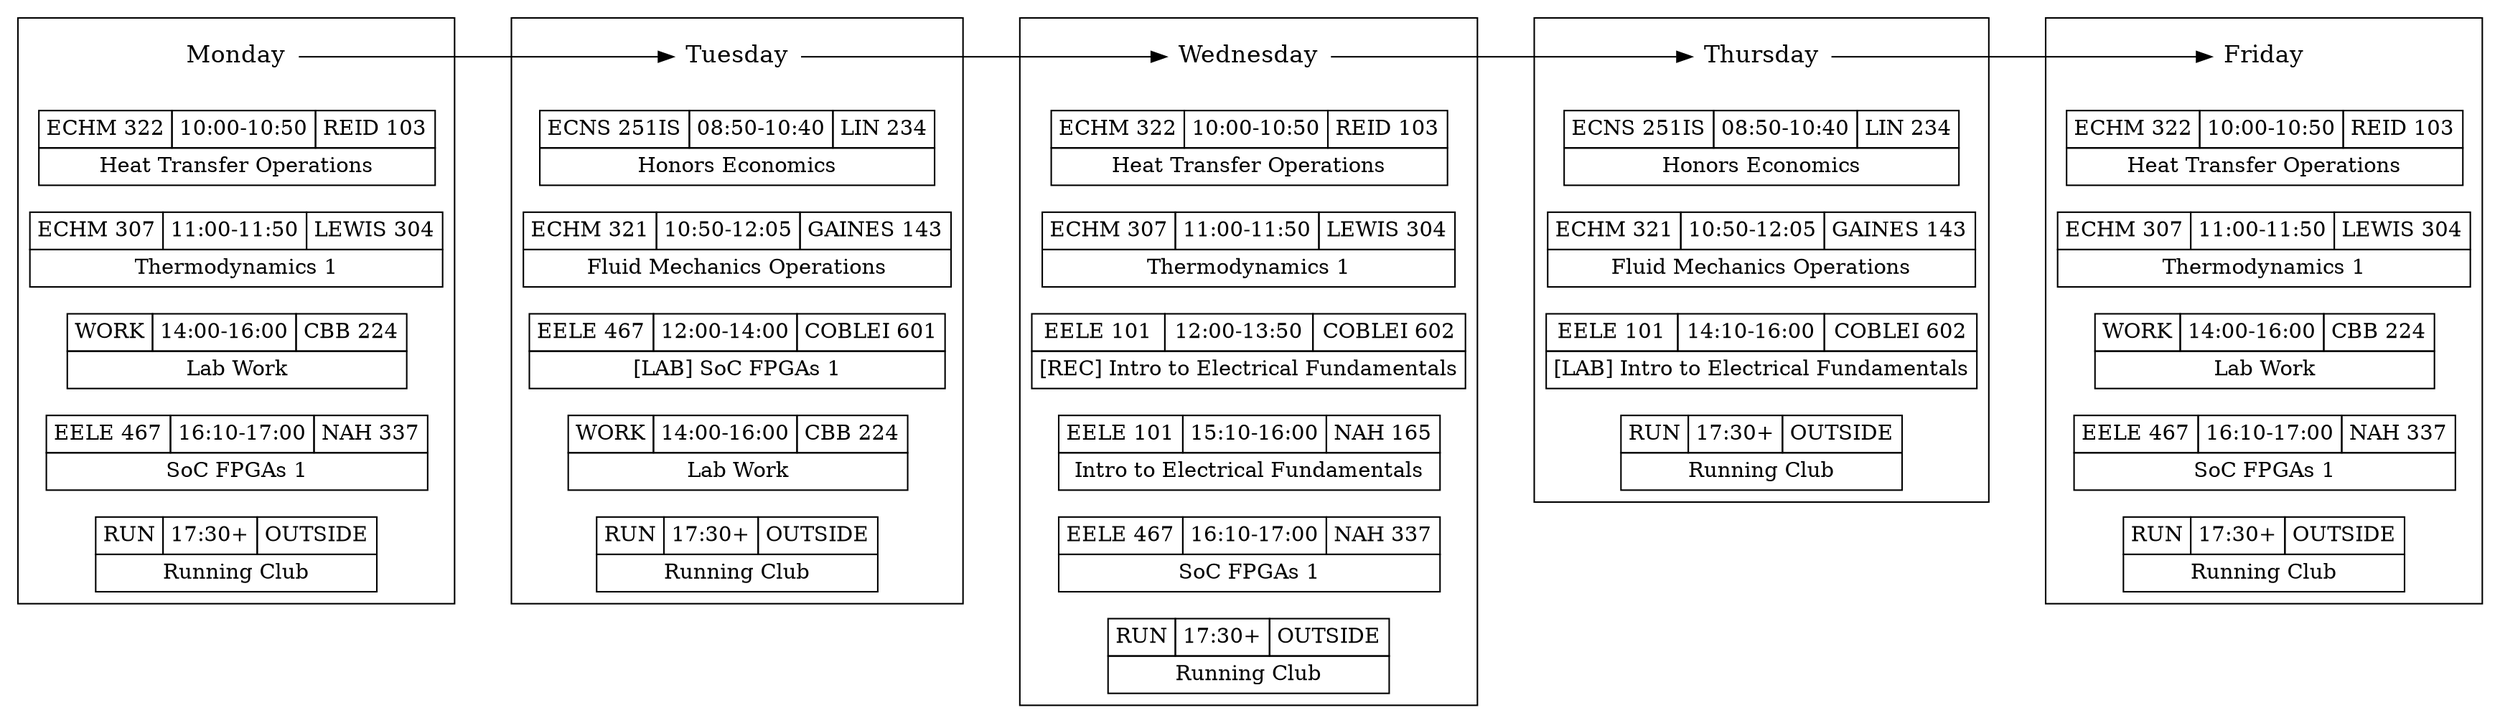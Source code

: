 digraph schedule {
    ranksep=.75; rankdir=LR; splines=false;

    {node [shape=plaintext,fontsize=16];
        "Monday" -> "Tuesday" -> "Wednesday" -> "Thursday"
        -> "Friday";
    }

    {node [shape=none, margin=0]
        subgraph clustermonday { rank = same; "Monday"; "ECHM322-m"; "ECHM307-m"; "WORK-m"; "EELE467-m"; "RUN-m"; }
    }

    "ECHM322-m" [label=<
    <TABLE BORDER="0" CELLBORDER="1" CELLSPACING="0" CELLPADDING="4">
    <TR>
    <TD>ECHM 322</TD>
    <TD>10:00-10:50</TD>
    <TD>REID 103</TD>
    </TR>
    <TR><TD COLSPAN="3">Heat Transfer Operations</TD></TR>
    </TABLE>>];

    "ECHM307-m" [label=<
    <TABLE BORDER="0" CELLBORDER="1" CELLSPACING="0" CELLPADDING="4">
    <TR>
    <TD>ECHM 307</TD>
    <TD>11:00-11:50</TD>
    <TD>LEWIS 304</TD>
    </TR>
    <TR><TD COLSPAN="3">Thermodynamics 1</TD></TR>
    </TABLE>>];

    "EELE467-m" [label=<
    <TABLE BORDER="0" CELLBORDER="1" CELLSPACING="0" CELLPADDING="4">
    <TR>
    <TD>EELE 467</TD>
    <TD>16:10-17:00</TD>
    <TD>NAH 337</TD>
    </TR>
    <TR><TD COLSPAN="3">SoC FPGAs 1</TD></TR>
    </TABLE>>];

    "WORK-m" [label=<
    <TABLE BORDER="0" CELLBORDER="1" CELLSPACING="0" CELLPADDING="4">
    <TR>
    <TD>WORK</TD>
    <TD>14:00-16:00</TD>
    <TD>CBB 224</TD>
    </TR>
    <TR><TD COLSPAN="3">Lab Work</TD></TR>
    </TABLE>>];

    "RUN-m" [label=<
    <TABLE BORDER="0" CELLBORDER="1" CELLSPACING="0" CELLPADDING="4">
    <TR>
    <TD>RUN</TD>
    <TD>17:30+</TD>
    <TD>OUTSIDE</TD>
    </TR>
    <TR><TD COLSPAN="3">Running Club</TD></TR>
    </TABLE>>];

    {node [shape=none, margin=0]
        subgraph clustertuesday { rank = same; "Tuesday"; "ECNS251IS-t"; "ECHM321-t"; "EELE467-t-lab"; "WORK-t"; "RUN-t"; }
    }

    "ECNS251IS-t" [label=<
    <TABLE BORDER="0" CELLBORDER="1" CELLSPACING="0" CELLPADDING="4">
    <TR>
    <TD>ECNS 251IS</TD>
    <TD>08:50-10:40</TD>
    <TD>LIN 234</TD>
    </TR>
    <TR><TD COLSPAN="3">Honors Economics</TD></TR>
    </TABLE>>];

    "ECHM321-t" [label=<
    <TABLE BORDER="0" CELLBORDER="1" CELLSPACING="0" CELLPADDING="4">
    <TR>
    <TD>ECHM 321</TD>
    <TD>10:50-12:05</TD>
    <TD>GAINES 143</TD>
    </TR>
    <TR><TD COLSPAN="3">Fluid Mechanics Operations</TD></TR>
    </TABLE>>];

    "EELE467-t-lab" [label=<
    <TABLE BORDER="0" CELLBORDER="1" CELLSPACING="0" CELLPADDING="4">
    <TR>
    <TD>EELE 467</TD>
    <TD>12:00-14:00</TD>
    <TD>COBLEI 601</TD>
    </TR>
    <TR><TD COLSPAN="3">[LAB] SoC FPGAs 1</TD></TR>
    </TABLE>>];

    "WORK-t" [label=<
    <TABLE BORDER="0" CELLBORDER="1" CELLSPACING="0" CELLPADDING="4">
    <TR>
    <TD>WORK</TD>
    <TD>14:00-16:00</TD>
    <TD>CBB 224</TD>
    </TR>
    <TR><TD COLSPAN="3">Lab Work</TD></TR>
    </TABLE>>];

    "RUN-t" [label=<
    <TABLE BORDER="0" CELLBORDER="1" CELLSPACING="0" CELLPADDING="4">
    <TR>
    <TD>RUN</TD>
    <TD>17:30+</TD>
    <TD>OUTSIDE</TD>
    </TR>
    <TR><TD COLSPAN="3">Running Club</TD></TR>
    </TABLE>>];

    {node [shape=none, margin=0]
        subgraph clusterwednesday { rank = same; "Wednesday"; "ECHM322-w"; "ECHM307-w"; "EELE101-w-rec"; "EELE101-w"; "EELE467-w"; "RUN-w"; }
    }

    "ECHM322-w" [label=<
    <TABLE BORDER="0" CELLBORDER="1" CELLSPACING="0" CELLPADDING="4">
    <TR>
    <TD>ECHM 322</TD>
    <TD>10:00-10:50</TD>
    <TD>REID 103</TD>
    </TR>
    <TR><TD COLSPAN="3">Heat Transfer Operations</TD></TR>
    </TABLE>>];

    "ECHM307-w" [label=<
    <TABLE BORDER="0" CELLBORDER="1" CELLSPACING="0" CELLPADDING="4">
    <TR>
    <TD>ECHM 307</TD>
    <TD>11:00-11:50</TD>
    <TD>LEWIS 304</TD>
    </TR>
    <TR><TD COLSPAN="3">Thermodynamics 1</TD></TR>
    </TABLE>>];

    "EELE101-w-rec" [label=<
    <TABLE BORDER="0" CELLBORDER="1" CELLSPACING="0" CELLPADDING="4">
    <TR>
    <TD>EELE 101</TD>
    <TD>12:00-13:50</TD>
    <TD>COBLEI 602</TD>
    </TR>
    <TR><TD COLSPAN="3">[REC] Intro to Electrical Fundamentals</TD></TR>
    </TABLE>>];

    "EELE101-w" [label=<
    <TABLE BORDER="0" CELLBORDER="1" CELLSPACING="0" CELLPADDING="4">
    <TR>
    <TD>EELE 101</TD>
    <TD>15:10-16:00</TD>
    <TD>NAH 165</TD>
    </TR>
    <TR><TD COLSPAN="3">Intro to Electrical Fundamentals</TD></TR>
    </TABLE>>];

    "EELE467-w" [label=<
    <TABLE BORDER="0" CELLBORDER="1" CELLSPACING="0" CELLPADDING="4">
    <TR>
    <TD>EELE 467</TD>
    <TD>16:10-17:00</TD>
    <TD>NAH 337</TD>
    </TR>
    <TR><TD COLSPAN="3">SoC FPGAs 1</TD></TR>
    </TABLE>>];

    "RUN-w" [label=<
    <TABLE BORDER="0" CELLBORDER="1" CELLSPACING="0" CELLPADDING="4">
    <TR>
    <TD>RUN</TD>
    <TD>17:30+</TD>
    <TD>OUTSIDE</TD>
    </TR>
    <TR><TD COLSPAN="3">Running Club</TD></TR>
    </TABLE>>];

    {node [shape=none, margin=0]
        subgraph clusterthursday { rank = same; "Thursday"; "ECNS251IS-r"; "ECHM321-r"; "EELE101-r-lab"; "RUN-r"; }
    }

    "ECNS251IS-r" [label=<
    <TABLE BORDER="0" CELLBORDER="1" CELLSPACING="0" CELLPADDING="4">
    <TR>
    <TD>ECNS 251IS</TD>
    <TD>08:50-10:40</TD>
    <TD>LIN 234</TD>
    </TR>
    <TR><TD COLSPAN="3">Honors Economics</TD></TR>
    </TABLE>>];

    "ECHM321-r" [label=<
    <TABLE BORDER="0" CELLBORDER="1" CELLSPACING="0" CELLPADDING="4">
    <TR>
    <TD>ECHM 321</TD>
    <TD>10:50-12:05</TD>
    <TD>GAINES 143</TD>
    </TR>
    <TR><TD COLSPAN="3">Fluid Mechanics Operations</TD></TR>
    </TABLE>>];

    "EELE101-r-lab" [label=<
    <TABLE BORDER="0" CELLBORDER="1" CELLSPACING="0" CELLPADDING="4">
    <TR>
    <TD>EELE 101</TD>
    <TD>14:10-16:00</TD>
    <TD>COBLEI 602</TD>
    </TR>
    <TR><TD COLSPAN="3">[LAB] Intro to Electrical Fundamentals</TD></TR>
    </TABLE>>];

    "RUN-r" [label=<
    <TABLE BORDER="0" CELLBORDER="1" CELLSPACING="0" CELLPADDING="4">
    <TR>
    <TD>RUN</TD>
    <TD>17:30+</TD>
    <TD>OUTSIDE</TD>
    </TR>
    <TR><TD COLSPAN="3">Running Club</TD></TR>
    </TABLE>>];

    {node [shape=none, margin=0]
        subgraph clusterfriday { rank = same; "Friday"; "ECHM322-f"; "ECHM307-f"; "WORK-f"; "EELE467-f"; "RUN-f"; }
    }

    "ECHM322-f" [label=<
    <TABLE BORDER="0" CELLBORDER="1" CELLSPACING="0" CELLPADDING="4">
    <TR>
    <TD>ECHM 322</TD>
    <TD>10:00-10:50</TD>
    <TD>REID 103</TD>
    </TR>
    <TR><TD COLSPAN="3">Heat Transfer Operations</TD></TR>
    </TABLE>>];

    "ECHM307-f" [label=<
    <TABLE BORDER="0" CELLBORDER="1" CELLSPACING="0" CELLPADDING="4">
    <TR>
    <TD>ECHM 307</TD>
    <TD>11:00-11:50</TD>
    <TD>LEWIS 304</TD>
    </TR>
    <TR><TD COLSPAN="3">Thermodynamics 1</TD></TR>
    </TABLE>>];

    "EELE467-f" [label=<
    <TABLE BORDER="0" CELLBORDER="1" CELLSPACING="0" CELLPADDING="4">
    <TR>
    <TD>EELE 467</TD>
    <TD>16:10-17:00</TD>
    <TD>NAH 337</TD>
    </TR>
    <TR><TD COLSPAN="3">SoC FPGAs 1</TD></TR>
    </TABLE>>];

    "WORK-f" [label=<
    <TABLE BORDER="0" CELLBORDER="1" CELLSPACING="0" CELLPADDING="4">
    <TR>
    <TD>WORK</TD>
    <TD>14:00-16:00</TD>
    <TD>CBB 224</TD>
    </TR>
    <TR><TD COLSPAN="3">Lab Work</TD></TR>
    </TABLE>>];

    "RUN-f" [label=<
    <TABLE BORDER="0" CELLBORDER="1" CELLSPACING="0" CELLPADDING="4">
    <TR>
    <TD>RUN</TD>
    <TD>17:30+</TD>
    <TD>OUTSIDE</TD>
    </TR>
    <TR><TD COLSPAN="3">Running Club</TD></TR>
    </TABLE>>];
}
